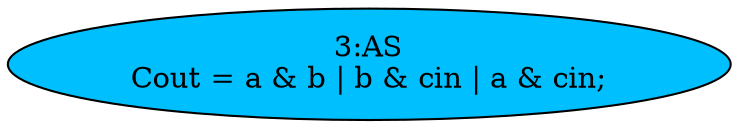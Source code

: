 strict digraph "" {
	node [label="\N"];
	"3:AS"	 [ast="<pyverilog.vparser.ast.Assign object at 0x7fdc8ae1e750>",
		def_var="['Cout']",
		fillcolor=deepskyblue,
		label="3:AS
Cout = a & b | b & cin | a & cin;",
		statements="[]",
		style=filled,
		typ=Assign,
		use_var="['a', 'b', 'b', 'cin', 'a', 'cin']"];
}
